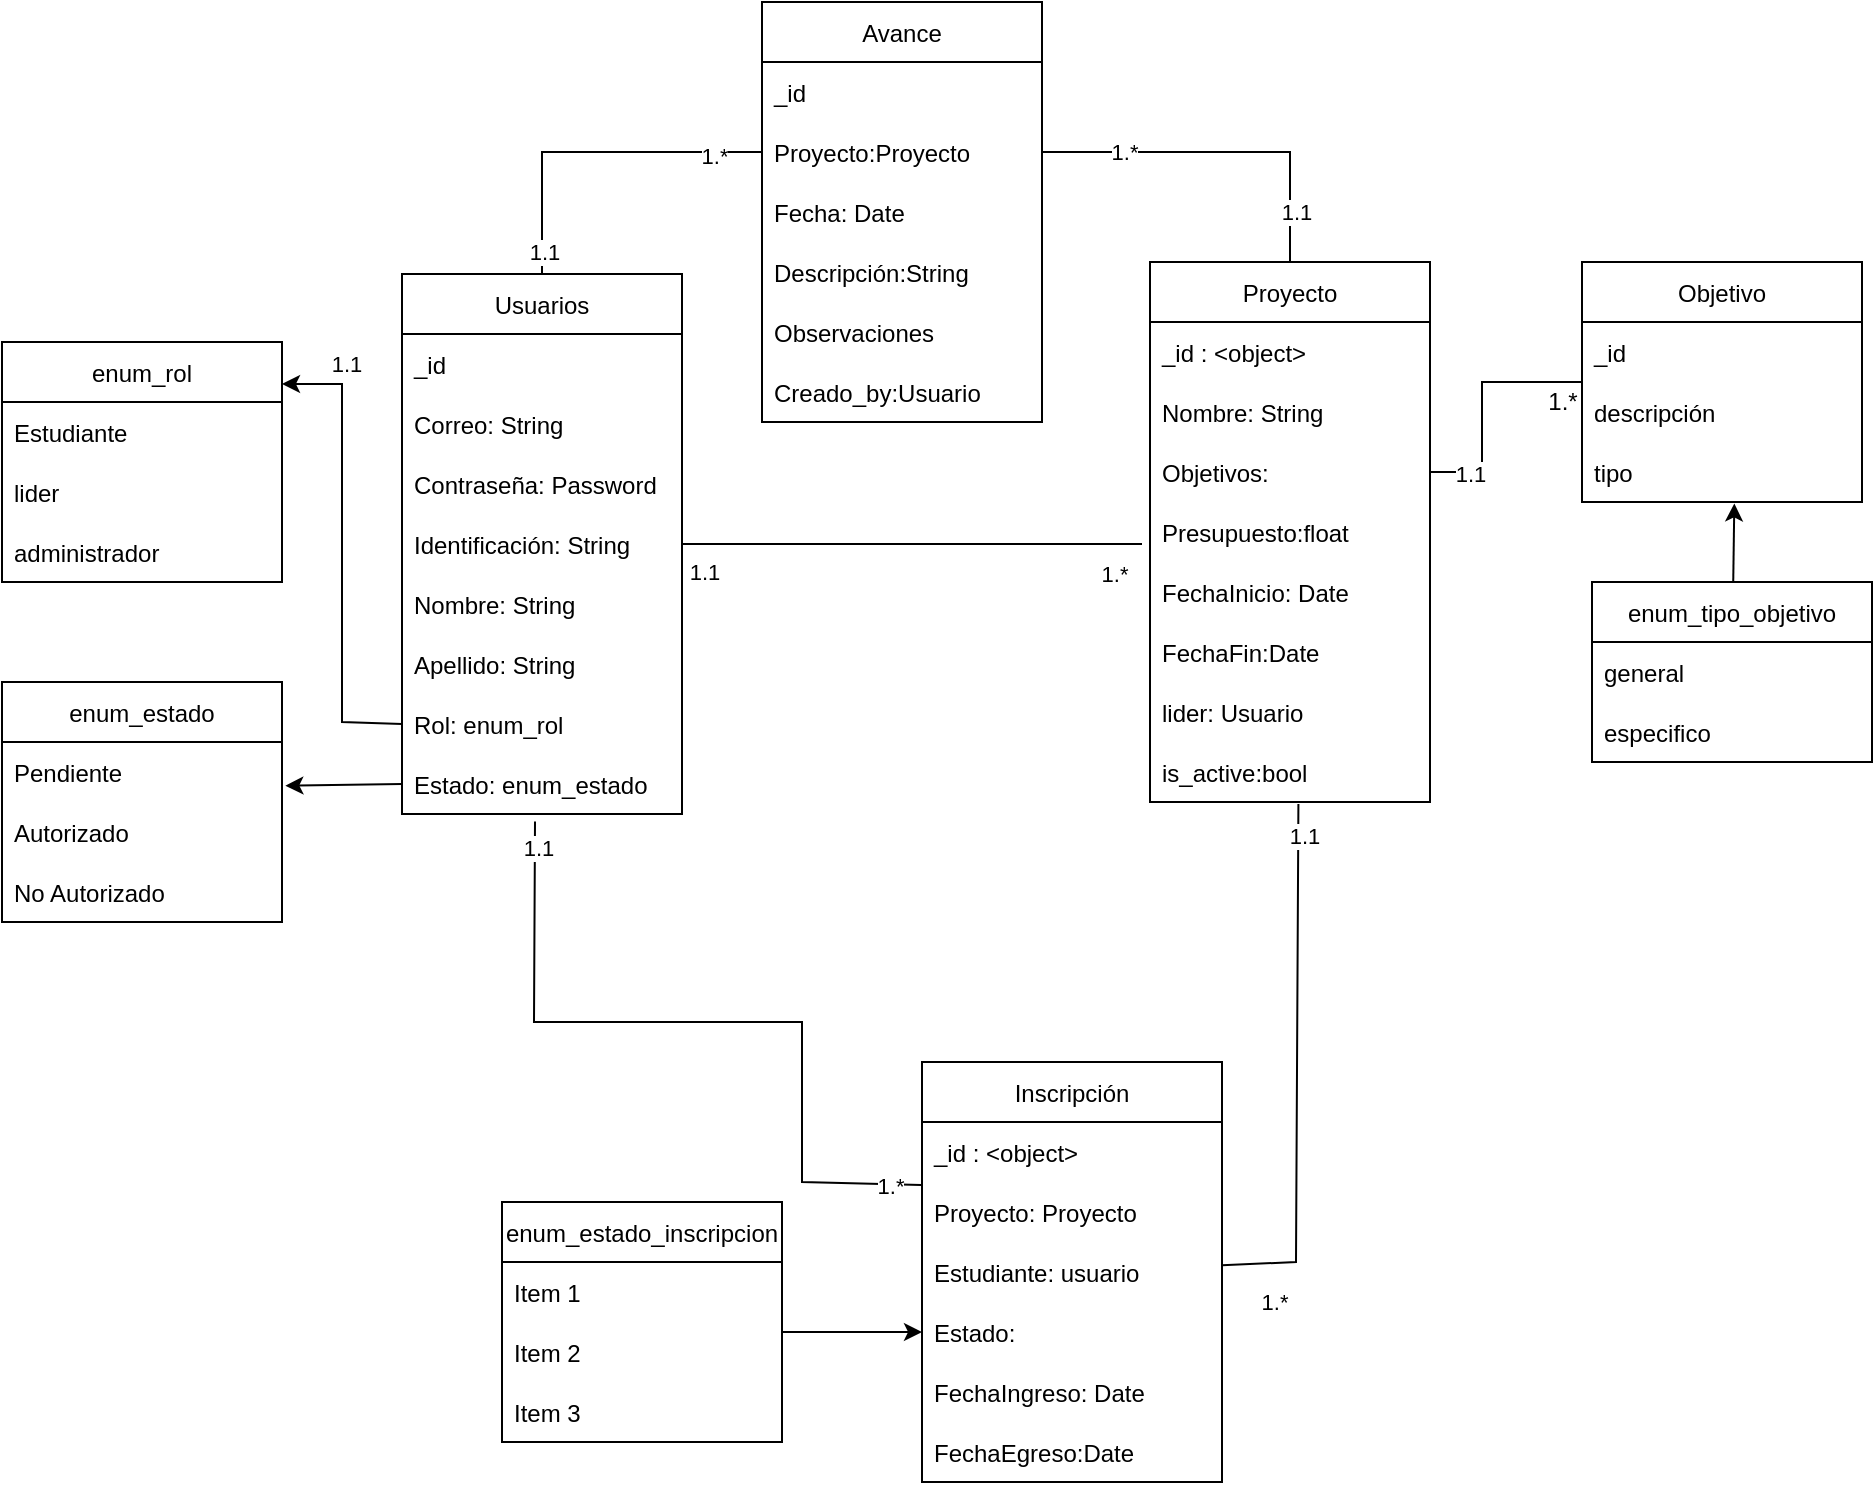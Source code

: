 <mxfile version="15.8.3" type="github">
  <diagram id="C5RBs43oDa-KdzZeNtuy" name="Page-1">
    <mxGraphModel dx="1719" dy="469" grid="1" gridSize="10" guides="1" tooltips="1" connect="1" arrows="1" fold="1" page="1" pageScale="1" pageWidth="827" pageHeight="1169" math="0" shadow="0">
      <root>
        <mxCell id="WIyWlLk6GJQsqaUBKTNV-0" />
        <mxCell id="WIyWlLk6GJQsqaUBKTNV-1" parent="WIyWlLk6GJQsqaUBKTNV-0" />
        <mxCell id="MGZ8gh7mFxIKx44CvsV1-0" value="Usuarios" style="swimlane;fontStyle=0;childLayout=stackLayout;horizontal=1;startSize=30;horizontalStack=0;resizeParent=1;resizeParentMax=0;resizeLast=0;collapsible=1;marginBottom=0;" vertex="1" parent="WIyWlLk6GJQsqaUBKTNV-1">
          <mxGeometry x="40" y="146" width="140" height="270" as="geometry">
            <mxRectangle x="40" y="146" width="80" height="30" as="alternateBounds" />
          </mxGeometry>
        </mxCell>
        <mxCell id="MGZ8gh7mFxIKx44CvsV1-1" value="_id" style="text;strokeColor=none;fillColor=none;align=left;verticalAlign=middle;spacingLeft=4;spacingRight=4;overflow=hidden;points=[[0,0.5],[1,0.5]];portConstraint=eastwest;rotatable=0;" vertex="1" parent="MGZ8gh7mFxIKx44CvsV1-0">
          <mxGeometry y="30" width="140" height="30" as="geometry" />
        </mxCell>
        <mxCell id="MGZ8gh7mFxIKx44CvsV1-2" value="Correo: String   " style="text;strokeColor=none;fillColor=none;align=left;verticalAlign=middle;spacingLeft=4;spacingRight=4;overflow=hidden;points=[[0,0.5],[1,0.5]];portConstraint=eastwest;rotatable=0;" vertex="1" parent="MGZ8gh7mFxIKx44CvsV1-0">
          <mxGeometry y="60" width="140" height="30" as="geometry" />
        </mxCell>
        <mxCell id="MGZ8gh7mFxIKx44CvsV1-11" value="Contraseña: Password" style="text;strokeColor=none;fillColor=none;align=left;verticalAlign=middle;spacingLeft=4;spacingRight=4;overflow=hidden;points=[[0,0.5],[1,0.5]];portConstraint=eastwest;rotatable=0;" vertex="1" parent="MGZ8gh7mFxIKx44CvsV1-0">
          <mxGeometry y="90" width="140" height="30" as="geometry" />
        </mxCell>
        <mxCell id="MGZ8gh7mFxIKx44CvsV1-3" value="Identificación: String" style="text;strokeColor=none;fillColor=none;align=left;verticalAlign=middle;spacingLeft=4;spacingRight=4;overflow=hidden;points=[[0,0.5],[1,0.5]];portConstraint=eastwest;rotatable=0;" vertex="1" parent="MGZ8gh7mFxIKx44CvsV1-0">
          <mxGeometry y="120" width="140" height="30" as="geometry" />
        </mxCell>
        <mxCell id="MGZ8gh7mFxIKx44CvsV1-9" value="Nombre: String" style="text;strokeColor=none;fillColor=none;align=left;verticalAlign=middle;spacingLeft=4;spacingRight=4;overflow=hidden;points=[[0,0.5],[1,0.5]];portConstraint=eastwest;rotatable=0;" vertex="1" parent="MGZ8gh7mFxIKx44CvsV1-0">
          <mxGeometry y="150" width="140" height="30" as="geometry" />
        </mxCell>
        <mxCell id="MGZ8gh7mFxIKx44CvsV1-10" value="Apellido: String" style="text;strokeColor=none;fillColor=none;align=left;verticalAlign=middle;spacingLeft=4;spacingRight=4;overflow=hidden;points=[[0,0.5],[1,0.5]];portConstraint=eastwest;rotatable=0;" vertex="1" parent="MGZ8gh7mFxIKx44CvsV1-0">
          <mxGeometry y="180" width="140" height="30" as="geometry" />
        </mxCell>
        <mxCell id="MGZ8gh7mFxIKx44CvsV1-13" value="Rol: enum_rol" style="text;strokeColor=none;fillColor=none;align=left;verticalAlign=middle;spacingLeft=4;spacingRight=4;overflow=hidden;points=[[0,0.5],[1,0.5]];portConstraint=eastwest;rotatable=0;" vertex="1" parent="MGZ8gh7mFxIKx44CvsV1-0">
          <mxGeometry y="210" width="140" height="30" as="geometry" />
        </mxCell>
        <mxCell id="MGZ8gh7mFxIKx44CvsV1-12" value="Estado: enum_estado" style="text;strokeColor=none;fillColor=none;align=left;verticalAlign=middle;spacingLeft=4;spacingRight=4;overflow=hidden;points=[[0,0.5],[1,0.5]];portConstraint=eastwest;rotatable=0;" vertex="1" parent="MGZ8gh7mFxIKx44CvsV1-0">
          <mxGeometry y="240" width="140" height="30" as="geometry" />
        </mxCell>
        <mxCell id="MGZ8gh7mFxIKx44CvsV1-14" value="enum_rol" style="swimlane;fontStyle=0;childLayout=stackLayout;horizontal=1;startSize=30;horizontalStack=0;resizeParent=1;resizeParentMax=0;resizeLast=0;collapsible=1;marginBottom=0;" vertex="1" parent="WIyWlLk6GJQsqaUBKTNV-1">
          <mxGeometry x="-160" y="180" width="140" height="120" as="geometry" />
        </mxCell>
        <mxCell id="MGZ8gh7mFxIKx44CvsV1-15" value="Estudiante " style="text;strokeColor=none;fillColor=none;align=left;verticalAlign=middle;spacingLeft=4;spacingRight=4;overflow=hidden;points=[[0,0.5],[1,0.5]];portConstraint=eastwest;rotatable=0;" vertex="1" parent="MGZ8gh7mFxIKx44CvsV1-14">
          <mxGeometry y="30" width="140" height="30" as="geometry" />
        </mxCell>
        <mxCell id="MGZ8gh7mFxIKx44CvsV1-16" value="lider" style="text;strokeColor=none;fillColor=none;align=left;verticalAlign=middle;spacingLeft=4;spacingRight=4;overflow=hidden;points=[[0,0.5],[1,0.5]];portConstraint=eastwest;rotatable=0;" vertex="1" parent="MGZ8gh7mFxIKx44CvsV1-14">
          <mxGeometry y="60" width="140" height="30" as="geometry" />
        </mxCell>
        <mxCell id="MGZ8gh7mFxIKx44CvsV1-17" value="administrador" style="text;strokeColor=none;fillColor=none;align=left;verticalAlign=middle;spacingLeft=4;spacingRight=4;overflow=hidden;points=[[0,0.5],[1,0.5]];portConstraint=eastwest;rotatable=0;" vertex="1" parent="MGZ8gh7mFxIKx44CvsV1-14">
          <mxGeometry y="90" width="140" height="30" as="geometry" />
        </mxCell>
        <mxCell id="MGZ8gh7mFxIKx44CvsV1-21" style="rounded=0;orthogonalLoop=1;jettySize=auto;html=1;exitX=0;exitY=0.5;exitDx=0;exitDy=0;" edge="1" parent="WIyWlLk6GJQsqaUBKTNV-1" source="MGZ8gh7mFxIKx44CvsV1-13">
          <mxGeometry relative="1" as="geometry">
            <mxPoint x="-20" y="201" as="targetPoint" />
            <Array as="points">
              <mxPoint x="10" y="370" />
              <mxPoint x="10" y="201" />
            </Array>
          </mxGeometry>
        </mxCell>
        <mxCell id="MGZ8gh7mFxIKx44CvsV1-22" value="1.1" style="edgeLabel;html=1;align=center;verticalAlign=middle;resizable=0;points=[];" vertex="1" connectable="0" parent="MGZ8gh7mFxIKx44CvsV1-21">
          <mxGeometry x="0.717" y="-2" relative="1" as="geometry">
            <mxPoint y="-13" as="offset" />
          </mxGeometry>
        </mxCell>
        <mxCell id="MGZ8gh7mFxIKx44CvsV1-23" value="enum_estado" style="swimlane;fontStyle=0;childLayout=stackLayout;horizontal=1;startSize=30;horizontalStack=0;resizeParent=1;resizeParentMax=0;resizeLast=0;collapsible=1;marginBottom=0;" vertex="1" parent="WIyWlLk6GJQsqaUBKTNV-1">
          <mxGeometry x="-160" y="350" width="140" height="120" as="geometry" />
        </mxCell>
        <mxCell id="MGZ8gh7mFxIKx44CvsV1-24" value="Pendiente" style="text;strokeColor=none;fillColor=none;align=left;verticalAlign=middle;spacingLeft=4;spacingRight=4;overflow=hidden;points=[[0,0.5],[1,0.5]];portConstraint=eastwest;rotatable=0;" vertex="1" parent="MGZ8gh7mFxIKx44CvsV1-23">
          <mxGeometry y="30" width="140" height="30" as="geometry" />
        </mxCell>
        <mxCell id="MGZ8gh7mFxIKx44CvsV1-25" value="Autorizado" style="text;strokeColor=none;fillColor=none;align=left;verticalAlign=middle;spacingLeft=4;spacingRight=4;overflow=hidden;points=[[0,0.5],[1,0.5]];portConstraint=eastwest;rotatable=0;" vertex="1" parent="MGZ8gh7mFxIKx44CvsV1-23">
          <mxGeometry y="60" width="140" height="30" as="geometry" />
        </mxCell>
        <mxCell id="MGZ8gh7mFxIKx44CvsV1-26" value="No Autorizado" style="text;strokeColor=none;fillColor=none;align=left;verticalAlign=middle;spacingLeft=4;spacingRight=4;overflow=hidden;points=[[0,0.5],[1,0.5]];portConstraint=eastwest;rotatable=0;" vertex="1" parent="MGZ8gh7mFxIKx44CvsV1-23">
          <mxGeometry y="90" width="140" height="30" as="geometry" />
        </mxCell>
        <mxCell id="MGZ8gh7mFxIKx44CvsV1-27" style="edgeStyle=none;rounded=0;orthogonalLoop=1;jettySize=auto;html=1;entryX=1.012;entryY=0.729;entryDx=0;entryDy=0;entryPerimeter=0;exitX=0;exitY=0.5;exitDx=0;exitDy=0;" edge="1" parent="WIyWlLk6GJQsqaUBKTNV-1" source="MGZ8gh7mFxIKx44CvsV1-12" target="MGZ8gh7mFxIKx44CvsV1-24">
          <mxGeometry relative="1" as="geometry" />
        </mxCell>
        <mxCell id="MGZ8gh7mFxIKx44CvsV1-39" style="edgeStyle=none;rounded=0;orthogonalLoop=1;jettySize=auto;html=1;entryX=1;entryY=0.5;entryDx=0;entryDy=0;endArrow=none;endFill=0;" edge="1" parent="WIyWlLk6GJQsqaUBKTNV-1" target="MGZ8gh7mFxIKx44CvsV1-3">
          <mxGeometry relative="1" as="geometry">
            <mxPoint x="410" y="281" as="sourcePoint" />
            <Array as="points" />
          </mxGeometry>
        </mxCell>
        <mxCell id="MGZ8gh7mFxIKx44CvsV1-40" value="1.1" style="edgeLabel;html=1;align=center;verticalAlign=middle;resizable=0;points=[];" vertex="1" connectable="0" parent="MGZ8gh7mFxIKx44CvsV1-39">
          <mxGeometry x="0.907" y="1" relative="1" as="geometry">
            <mxPoint y="13" as="offset" />
          </mxGeometry>
        </mxCell>
        <mxCell id="MGZ8gh7mFxIKx44CvsV1-41" value="1.*" style="edgeLabel;html=1;align=center;verticalAlign=middle;resizable=0;points=[];" vertex="1" connectable="0" parent="MGZ8gh7mFxIKx44CvsV1-39">
          <mxGeometry x="-0.914" y="1" relative="1" as="geometry">
            <mxPoint x="-4" y="14" as="offset" />
          </mxGeometry>
        </mxCell>
        <mxCell id="MGZ8gh7mFxIKx44CvsV1-28" value="Proyecto" style="swimlane;fontStyle=0;childLayout=stackLayout;horizontal=1;startSize=30;horizontalStack=0;resizeParent=1;resizeParentMax=0;resizeLast=0;collapsible=1;marginBottom=0;" vertex="1" parent="WIyWlLk6GJQsqaUBKTNV-1">
          <mxGeometry x="414" y="140" width="140" height="270" as="geometry">
            <mxRectangle x="40" y="146" width="80" height="30" as="alternateBounds" />
          </mxGeometry>
        </mxCell>
        <mxCell id="MGZ8gh7mFxIKx44CvsV1-29" value="_id : &lt;object&gt;" style="text;strokeColor=none;fillColor=none;align=left;verticalAlign=middle;spacingLeft=4;spacingRight=4;overflow=hidden;points=[[0,0.5],[1,0.5]];portConstraint=eastwest;rotatable=0;" vertex="1" parent="MGZ8gh7mFxIKx44CvsV1-28">
          <mxGeometry y="30" width="140" height="30" as="geometry" />
        </mxCell>
        <mxCell id="MGZ8gh7mFxIKx44CvsV1-30" value="Nombre: String" style="text;strokeColor=none;fillColor=none;align=left;verticalAlign=middle;spacingLeft=4;spacingRight=4;overflow=hidden;points=[[0,0.5],[1,0.5]];portConstraint=eastwest;rotatable=0;" vertex="1" parent="MGZ8gh7mFxIKx44CvsV1-28">
          <mxGeometry y="60" width="140" height="30" as="geometry" />
        </mxCell>
        <mxCell id="MGZ8gh7mFxIKx44CvsV1-31" value="Objetivos:" style="text;strokeColor=none;fillColor=none;align=left;verticalAlign=middle;spacingLeft=4;spacingRight=4;overflow=hidden;points=[[0,0.5],[1,0.5]];portConstraint=eastwest;rotatable=0;" vertex="1" parent="MGZ8gh7mFxIKx44CvsV1-28">
          <mxGeometry y="90" width="140" height="30" as="geometry" />
        </mxCell>
        <mxCell id="MGZ8gh7mFxIKx44CvsV1-32" value="Presupuesto:float" style="text;strokeColor=none;fillColor=none;align=left;verticalAlign=middle;spacingLeft=4;spacingRight=4;overflow=hidden;points=[[0,0.5],[1,0.5]];portConstraint=eastwest;rotatable=0;" vertex="1" parent="MGZ8gh7mFxIKx44CvsV1-28">
          <mxGeometry y="120" width="140" height="30" as="geometry" />
        </mxCell>
        <mxCell id="MGZ8gh7mFxIKx44CvsV1-33" value="FechaInicio: Date" style="text;strokeColor=none;fillColor=none;align=left;verticalAlign=middle;spacingLeft=4;spacingRight=4;overflow=hidden;points=[[0,0.5],[1,0.5]];portConstraint=eastwest;rotatable=0;" vertex="1" parent="MGZ8gh7mFxIKx44CvsV1-28">
          <mxGeometry y="150" width="140" height="30" as="geometry" />
        </mxCell>
        <mxCell id="MGZ8gh7mFxIKx44CvsV1-34" value="FechaFin:Date" style="text;strokeColor=none;fillColor=none;align=left;verticalAlign=middle;spacingLeft=4;spacingRight=4;overflow=hidden;points=[[0,0.5],[1,0.5]];portConstraint=eastwest;rotatable=0;" vertex="1" parent="MGZ8gh7mFxIKx44CvsV1-28">
          <mxGeometry y="180" width="140" height="30" as="geometry" />
        </mxCell>
        <mxCell id="MGZ8gh7mFxIKx44CvsV1-35" value="lider: Usuario" style="text;strokeColor=none;fillColor=none;align=left;verticalAlign=middle;spacingLeft=4;spacingRight=4;overflow=hidden;points=[[0,0.5],[1,0.5]];portConstraint=eastwest;rotatable=0;" vertex="1" parent="MGZ8gh7mFxIKx44CvsV1-28">
          <mxGeometry y="210" width="140" height="30" as="geometry" />
        </mxCell>
        <mxCell id="MGZ8gh7mFxIKx44CvsV1-36" value="is_active:bool" style="text;strokeColor=none;fillColor=none;align=left;verticalAlign=middle;spacingLeft=4;spacingRight=4;overflow=hidden;points=[[0,0.5],[1,0.5]];portConstraint=eastwest;rotatable=0;" vertex="1" parent="MGZ8gh7mFxIKx44CvsV1-28">
          <mxGeometry y="240" width="140" height="30" as="geometry" />
        </mxCell>
        <mxCell id="MGZ8gh7mFxIKx44CvsV1-42" value="Objetivo" style="swimlane;fontStyle=0;childLayout=stackLayout;horizontal=1;startSize=30;horizontalStack=0;resizeParent=1;resizeParentMax=0;resizeLast=0;collapsible=1;marginBottom=0;" vertex="1" parent="WIyWlLk6GJQsqaUBKTNV-1">
          <mxGeometry x="630" y="140" width="140" height="120" as="geometry" />
        </mxCell>
        <mxCell id="MGZ8gh7mFxIKx44CvsV1-43" value="_id" style="text;strokeColor=none;fillColor=none;align=left;verticalAlign=middle;spacingLeft=4;spacingRight=4;overflow=hidden;points=[[0,0.5],[1,0.5]];portConstraint=eastwest;rotatable=0;" vertex="1" parent="MGZ8gh7mFxIKx44CvsV1-42">
          <mxGeometry y="30" width="140" height="30" as="geometry" />
        </mxCell>
        <mxCell id="MGZ8gh7mFxIKx44CvsV1-44" value="descripción" style="text;strokeColor=none;fillColor=none;align=left;verticalAlign=middle;spacingLeft=4;spacingRight=4;overflow=hidden;points=[[0,0.5],[1,0.5]];portConstraint=eastwest;rotatable=0;" vertex="1" parent="MGZ8gh7mFxIKx44CvsV1-42">
          <mxGeometry y="60" width="140" height="30" as="geometry" />
        </mxCell>
        <mxCell id="MGZ8gh7mFxIKx44CvsV1-45" value="tipo" style="text;strokeColor=none;fillColor=none;align=left;verticalAlign=middle;spacingLeft=4;spacingRight=4;overflow=hidden;points=[[0,0.5],[1,0.5]];portConstraint=eastwest;rotatable=0;" vertex="1" parent="MGZ8gh7mFxIKx44CvsV1-42">
          <mxGeometry y="90" width="140" height="30" as="geometry" />
        </mxCell>
        <mxCell id="MGZ8gh7mFxIKx44CvsV1-47" style="edgeStyle=none;rounded=0;orthogonalLoop=1;jettySize=auto;html=1;exitX=1;exitY=0.5;exitDx=0;exitDy=0;endArrow=none;endFill=0;" edge="1" parent="WIyWlLk6GJQsqaUBKTNV-1" source="MGZ8gh7mFxIKx44CvsV1-31" target="MGZ8gh7mFxIKx44CvsV1-42">
          <mxGeometry relative="1" as="geometry">
            <Array as="points">
              <mxPoint x="580" y="245" />
              <mxPoint x="580" y="200" />
            </Array>
          </mxGeometry>
        </mxCell>
        <mxCell id="MGZ8gh7mFxIKx44CvsV1-49" value="1.1" style="edgeLabel;html=1;align=center;verticalAlign=middle;resizable=0;points=[];" vertex="1" connectable="0" parent="MGZ8gh7mFxIKx44CvsV1-47">
          <mxGeometry x="-0.681" y="-1" relative="1" as="geometry">
            <mxPoint as="offset" />
          </mxGeometry>
        </mxCell>
        <mxCell id="MGZ8gh7mFxIKx44CvsV1-48" value="1.*" style="text;html=1;align=center;verticalAlign=middle;resizable=0;points=[];autosize=1;strokeColor=none;fillColor=none;" vertex="1" parent="WIyWlLk6GJQsqaUBKTNV-1">
          <mxGeometry x="605" y="200" width="30" height="20" as="geometry" />
        </mxCell>
        <mxCell id="MGZ8gh7mFxIKx44CvsV1-54" style="edgeStyle=none;rounded=0;orthogonalLoop=1;jettySize=auto;html=1;entryX=0.544;entryY=1.024;entryDx=0;entryDy=0;entryPerimeter=0;endArrow=classic;endFill=1;" edge="1" parent="WIyWlLk6GJQsqaUBKTNV-1" source="MGZ8gh7mFxIKx44CvsV1-50" target="MGZ8gh7mFxIKx44CvsV1-45">
          <mxGeometry relative="1" as="geometry" />
        </mxCell>
        <mxCell id="MGZ8gh7mFxIKx44CvsV1-50" value="enum_tipo_objetivo" style="swimlane;fontStyle=0;childLayout=stackLayout;horizontal=1;startSize=30;horizontalStack=0;resizeParent=1;resizeParentMax=0;resizeLast=0;collapsible=1;marginBottom=0;" vertex="1" parent="WIyWlLk6GJQsqaUBKTNV-1">
          <mxGeometry x="635" y="300" width="140" height="90" as="geometry" />
        </mxCell>
        <mxCell id="MGZ8gh7mFxIKx44CvsV1-51" value="general" style="text;strokeColor=none;fillColor=none;align=left;verticalAlign=middle;spacingLeft=4;spacingRight=4;overflow=hidden;points=[[0,0.5],[1,0.5]];portConstraint=eastwest;rotatable=0;" vertex="1" parent="MGZ8gh7mFxIKx44CvsV1-50">
          <mxGeometry y="30" width="140" height="30" as="geometry" />
        </mxCell>
        <mxCell id="MGZ8gh7mFxIKx44CvsV1-52" value="especifico" style="text;strokeColor=none;fillColor=none;align=left;verticalAlign=middle;spacingLeft=4;spacingRight=4;overflow=hidden;points=[[0,0.5],[1,0.5]];portConstraint=eastwest;rotatable=0;" vertex="1" parent="MGZ8gh7mFxIKx44CvsV1-50">
          <mxGeometry y="60" width="140" height="30" as="geometry" />
        </mxCell>
        <mxCell id="MGZ8gh7mFxIKx44CvsV1-66" value="1.*" style="edgeStyle=none;rounded=0;orthogonalLoop=1;jettySize=auto;html=1;endArrow=none;endFill=0;entryX=0.53;entryY=1.033;entryDx=0;entryDy=0;entryPerimeter=0;" edge="1" parent="WIyWlLk6GJQsqaUBKTNV-1" source="MGZ8gh7mFxIKx44CvsV1-55" target="MGZ8gh7mFxIKx44CvsV1-36">
          <mxGeometry x="-0.812" y="-19" relative="1" as="geometry">
            <mxPoint x="487" y="420" as="targetPoint" />
            <Array as="points">
              <mxPoint x="487" y="640" />
            </Array>
            <mxPoint as="offset" />
          </mxGeometry>
        </mxCell>
        <mxCell id="MGZ8gh7mFxIKx44CvsV1-67" value="1.1" style="edgeLabel;html=1;align=center;verticalAlign=middle;resizable=0;points=[];" vertex="1" connectable="0" parent="MGZ8gh7mFxIKx44CvsV1-66">
          <mxGeometry x="0.881" y="-3" relative="1" as="geometry">
            <mxPoint as="offset" />
          </mxGeometry>
        </mxCell>
        <mxCell id="MGZ8gh7mFxIKx44CvsV1-68" style="edgeStyle=none;rounded=0;orthogonalLoop=1;jettySize=auto;html=1;entryX=0.475;entryY=1.123;entryDx=0;entryDy=0;entryPerimeter=0;endArrow=none;endFill=0;exitX=-0.003;exitY=0.048;exitDx=0;exitDy=0;exitPerimeter=0;" edge="1" parent="WIyWlLk6GJQsqaUBKTNV-1" source="MGZ8gh7mFxIKx44CvsV1-57" target="MGZ8gh7mFxIKx44CvsV1-12">
          <mxGeometry relative="1" as="geometry">
            <Array as="points">
              <mxPoint x="240" y="600" />
              <mxPoint x="240" y="520" />
              <mxPoint x="106" y="520" />
            </Array>
          </mxGeometry>
        </mxCell>
        <mxCell id="MGZ8gh7mFxIKx44CvsV1-69" value="1.1" style="edgeLabel;html=1;align=center;verticalAlign=middle;resizable=0;points=[];" vertex="1" connectable="0" parent="MGZ8gh7mFxIKx44CvsV1-68">
          <mxGeometry x="0.93" y="-1" relative="1" as="geometry">
            <mxPoint as="offset" />
          </mxGeometry>
        </mxCell>
        <mxCell id="MGZ8gh7mFxIKx44CvsV1-70" value="1.*" style="edgeLabel;html=1;align=center;verticalAlign=middle;resizable=0;points=[];" vertex="1" connectable="0" parent="MGZ8gh7mFxIKx44CvsV1-68">
          <mxGeometry x="-0.916" y="1" relative="1" as="geometry">
            <mxPoint as="offset" />
          </mxGeometry>
        </mxCell>
        <mxCell id="MGZ8gh7mFxIKx44CvsV1-55" value="Inscripción" style="swimlane;fontStyle=0;childLayout=stackLayout;horizontal=1;startSize=30;horizontalStack=0;resizeParent=1;resizeParentMax=0;resizeLast=0;collapsible=1;marginBottom=0;" vertex="1" parent="WIyWlLk6GJQsqaUBKTNV-1">
          <mxGeometry x="300" y="540" width="150" height="210" as="geometry">
            <mxRectangle x="40" y="146" width="80" height="30" as="alternateBounds" />
          </mxGeometry>
        </mxCell>
        <mxCell id="MGZ8gh7mFxIKx44CvsV1-56" value="_id : &lt;object&gt;" style="text;strokeColor=none;fillColor=none;align=left;verticalAlign=middle;spacingLeft=4;spacingRight=4;overflow=hidden;points=[[0,0.5],[1,0.5]];portConstraint=eastwest;rotatable=0;" vertex="1" parent="MGZ8gh7mFxIKx44CvsV1-55">
          <mxGeometry y="30" width="150" height="30" as="geometry" />
        </mxCell>
        <mxCell id="MGZ8gh7mFxIKx44CvsV1-57" value="Proyecto: Proyecto" style="text;strokeColor=none;fillColor=none;align=left;verticalAlign=middle;spacingLeft=4;spacingRight=4;overflow=hidden;points=[[0,0.5],[1,0.5]];portConstraint=eastwest;rotatable=0;" vertex="1" parent="MGZ8gh7mFxIKx44CvsV1-55">
          <mxGeometry y="60" width="150" height="30" as="geometry" />
        </mxCell>
        <mxCell id="MGZ8gh7mFxIKx44CvsV1-58" value="Estudiante: usuario" style="text;strokeColor=none;fillColor=none;align=left;verticalAlign=middle;spacingLeft=4;spacingRight=4;overflow=hidden;points=[[0,0.5],[1,0.5]];portConstraint=eastwest;rotatable=0;" vertex="1" parent="MGZ8gh7mFxIKx44CvsV1-55">
          <mxGeometry y="90" width="150" height="30" as="geometry" />
        </mxCell>
        <mxCell id="MGZ8gh7mFxIKx44CvsV1-59" value="Estado:" style="text;strokeColor=none;fillColor=none;align=left;verticalAlign=middle;spacingLeft=4;spacingRight=4;overflow=hidden;points=[[0,0.5],[1,0.5]];portConstraint=eastwest;rotatable=0;" vertex="1" parent="MGZ8gh7mFxIKx44CvsV1-55">
          <mxGeometry y="120" width="150" height="30" as="geometry" />
        </mxCell>
        <mxCell id="MGZ8gh7mFxIKx44CvsV1-60" value="FechaIngreso: Date" style="text;strokeColor=none;fillColor=none;align=left;verticalAlign=middle;spacingLeft=4;spacingRight=4;overflow=hidden;points=[[0,0.5],[1,0.5]];portConstraint=eastwest;rotatable=0;" vertex="1" parent="MGZ8gh7mFxIKx44CvsV1-55">
          <mxGeometry y="150" width="150" height="30" as="geometry" />
        </mxCell>
        <mxCell id="MGZ8gh7mFxIKx44CvsV1-61" value="FechaEgreso:Date" style="text;strokeColor=none;fillColor=none;align=left;verticalAlign=middle;spacingLeft=4;spacingRight=4;overflow=hidden;points=[[0,0.5],[1,0.5]];portConstraint=eastwest;rotatable=0;" vertex="1" parent="MGZ8gh7mFxIKx44CvsV1-55">
          <mxGeometry y="180" width="150" height="30" as="geometry" />
        </mxCell>
        <mxCell id="MGZ8gh7mFxIKx44CvsV1-71" value="enum_estado_inscripcion" style="swimlane;fontStyle=0;childLayout=stackLayout;horizontal=1;startSize=30;horizontalStack=0;resizeParent=1;resizeParentMax=0;resizeLast=0;collapsible=1;marginBottom=0;" vertex="1" parent="WIyWlLk6GJQsqaUBKTNV-1">
          <mxGeometry x="90" y="610" width="140" height="120" as="geometry" />
        </mxCell>
        <mxCell id="MGZ8gh7mFxIKx44CvsV1-72" value="Item 1" style="text;strokeColor=none;fillColor=none;align=left;verticalAlign=middle;spacingLeft=4;spacingRight=4;overflow=hidden;points=[[0,0.5],[1,0.5]];portConstraint=eastwest;rotatable=0;" vertex="1" parent="MGZ8gh7mFxIKx44CvsV1-71">
          <mxGeometry y="30" width="140" height="30" as="geometry" />
        </mxCell>
        <mxCell id="MGZ8gh7mFxIKx44CvsV1-73" value="Item 2" style="text;strokeColor=none;fillColor=none;align=left;verticalAlign=middle;spacingLeft=4;spacingRight=4;overflow=hidden;points=[[0,0.5],[1,0.5]];portConstraint=eastwest;rotatable=0;" vertex="1" parent="MGZ8gh7mFxIKx44CvsV1-71">
          <mxGeometry y="60" width="140" height="30" as="geometry" />
        </mxCell>
        <mxCell id="MGZ8gh7mFxIKx44CvsV1-74" value="Item 3" style="text;strokeColor=none;fillColor=none;align=left;verticalAlign=middle;spacingLeft=4;spacingRight=4;overflow=hidden;points=[[0,0.5],[1,0.5]];portConstraint=eastwest;rotatable=0;" vertex="1" parent="MGZ8gh7mFxIKx44CvsV1-71">
          <mxGeometry y="90" width="140" height="30" as="geometry" />
        </mxCell>
        <mxCell id="MGZ8gh7mFxIKx44CvsV1-76" style="edgeStyle=none;rounded=0;orthogonalLoop=1;jettySize=auto;html=1;exitX=1;exitY=0.5;exitDx=0;exitDy=0;entryX=0;entryY=0.5;entryDx=0;entryDy=0;endArrow=classic;endFill=1;" edge="1" parent="WIyWlLk6GJQsqaUBKTNV-1" source="MGZ8gh7mFxIKx44CvsV1-73" target="MGZ8gh7mFxIKx44CvsV1-59">
          <mxGeometry relative="1" as="geometry">
            <Array as="points">
              <mxPoint x="230" y="675" />
              <mxPoint x="250" y="675" />
            </Array>
          </mxGeometry>
        </mxCell>
        <mxCell id="MGZ8gh7mFxIKx44CvsV1-77" value="Avance" style="swimlane;fontStyle=0;childLayout=stackLayout;horizontal=1;startSize=30;horizontalStack=0;resizeParent=1;resizeParentMax=0;resizeLast=0;collapsible=1;marginBottom=0;" vertex="1" parent="WIyWlLk6GJQsqaUBKTNV-1">
          <mxGeometry x="220" y="10" width="140" height="210" as="geometry" />
        </mxCell>
        <mxCell id="MGZ8gh7mFxIKx44CvsV1-78" value="_id" style="text;strokeColor=none;fillColor=none;align=left;verticalAlign=middle;spacingLeft=4;spacingRight=4;overflow=hidden;points=[[0,0.5],[1,0.5]];portConstraint=eastwest;rotatable=0;" vertex="1" parent="MGZ8gh7mFxIKx44CvsV1-77">
          <mxGeometry y="30" width="140" height="30" as="geometry" />
        </mxCell>
        <mxCell id="MGZ8gh7mFxIKx44CvsV1-79" value="Proyecto:Proyecto" style="text;strokeColor=none;fillColor=none;align=left;verticalAlign=middle;spacingLeft=4;spacingRight=4;overflow=hidden;points=[[0,0.5],[1,0.5]];portConstraint=eastwest;rotatable=0;" vertex="1" parent="MGZ8gh7mFxIKx44CvsV1-77">
          <mxGeometry y="60" width="140" height="30" as="geometry" />
        </mxCell>
        <mxCell id="MGZ8gh7mFxIKx44CvsV1-80" value="Fecha: Date" style="text;strokeColor=none;fillColor=none;align=left;verticalAlign=middle;spacingLeft=4;spacingRight=4;overflow=hidden;points=[[0,0.5],[1,0.5]];portConstraint=eastwest;rotatable=0;" vertex="1" parent="MGZ8gh7mFxIKx44CvsV1-77">
          <mxGeometry y="90" width="140" height="30" as="geometry" />
        </mxCell>
        <mxCell id="MGZ8gh7mFxIKx44CvsV1-82" value="Descripción:String" style="text;strokeColor=none;fillColor=none;align=left;verticalAlign=middle;spacingLeft=4;spacingRight=4;overflow=hidden;points=[[0,0.5],[1,0.5]];portConstraint=eastwest;rotatable=0;" vertex="1" parent="MGZ8gh7mFxIKx44CvsV1-77">
          <mxGeometry y="120" width="140" height="30" as="geometry" />
        </mxCell>
        <mxCell id="MGZ8gh7mFxIKx44CvsV1-81" value="Observaciones" style="text;strokeColor=none;fillColor=none;align=left;verticalAlign=middle;spacingLeft=4;spacingRight=4;overflow=hidden;points=[[0,0.5],[1,0.5]];portConstraint=eastwest;rotatable=0;" vertex="1" parent="MGZ8gh7mFxIKx44CvsV1-77">
          <mxGeometry y="150" width="140" height="30" as="geometry" />
        </mxCell>
        <mxCell id="MGZ8gh7mFxIKx44CvsV1-83" value="Creado_by:Usuario" style="text;strokeColor=none;fillColor=none;align=left;verticalAlign=middle;spacingLeft=4;spacingRight=4;overflow=hidden;points=[[0,0.5],[1,0.5]];portConstraint=eastwest;rotatable=0;" vertex="1" parent="MGZ8gh7mFxIKx44CvsV1-77">
          <mxGeometry y="180" width="140" height="30" as="geometry" />
        </mxCell>
        <mxCell id="MGZ8gh7mFxIKx44CvsV1-87" style="edgeStyle=none;rounded=0;orthogonalLoop=1;jettySize=auto;html=1;entryX=0.5;entryY=0;entryDx=0;entryDy=0;endArrow=none;endFill=0;exitX=0;exitY=0.5;exitDx=0;exitDy=0;" edge="1" parent="WIyWlLk6GJQsqaUBKTNV-1" source="MGZ8gh7mFxIKx44CvsV1-79" target="MGZ8gh7mFxIKx44CvsV1-0">
          <mxGeometry relative="1" as="geometry">
            <Array as="points">
              <mxPoint x="110" y="85" />
            </Array>
          </mxGeometry>
        </mxCell>
        <mxCell id="MGZ8gh7mFxIKx44CvsV1-88" value="1.*" style="edgeLabel;html=1;align=center;verticalAlign=middle;resizable=0;points=[];" vertex="1" connectable="0" parent="MGZ8gh7mFxIKx44CvsV1-87">
          <mxGeometry x="-0.721" y="2" relative="1" as="geometry">
            <mxPoint as="offset" />
          </mxGeometry>
        </mxCell>
        <mxCell id="MGZ8gh7mFxIKx44CvsV1-89" value="1.1" style="edgeLabel;html=1;align=center;verticalAlign=middle;resizable=0;points=[];" vertex="1" connectable="0" parent="MGZ8gh7mFxIKx44CvsV1-87">
          <mxGeometry x="0.863" y="1" relative="1" as="geometry">
            <mxPoint as="offset" />
          </mxGeometry>
        </mxCell>
        <mxCell id="MGZ8gh7mFxIKx44CvsV1-90" style="edgeStyle=none;rounded=0;orthogonalLoop=1;jettySize=auto;html=1;entryX=0.5;entryY=0;entryDx=0;entryDy=0;endArrow=none;endFill=0;exitX=1;exitY=0.5;exitDx=0;exitDy=0;" edge="1" parent="WIyWlLk6GJQsqaUBKTNV-1" source="MGZ8gh7mFxIKx44CvsV1-79" target="MGZ8gh7mFxIKx44CvsV1-28">
          <mxGeometry relative="1" as="geometry">
            <Array as="points">
              <mxPoint x="484" y="85" />
            </Array>
          </mxGeometry>
        </mxCell>
        <mxCell id="MGZ8gh7mFxIKx44CvsV1-91" value="1.*" style="edgeLabel;html=1;align=center;verticalAlign=middle;resizable=0;points=[];" vertex="1" connectable="0" parent="MGZ8gh7mFxIKx44CvsV1-90">
          <mxGeometry x="-0.54" relative="1" as="geometry">
            <mxPoint as="offset" />
          </mxGeometry>
        </mxCell>
        <mxCell id="MGZ8gh7mFxIKx44CvsV1-92" value="1.1" style="edgeLabel;html=1;align=center;verticalAlign=middle;resizable=0;points=[];" vertex="1" connectable="0" parent="MGZ8gh7mFxIKx44CvsV1-90">
          <mxGeometry x="0.715" y="3" relative="1" as="geometry">
            <mxPoint as="offset" />
          </mxGeometry>
        </mxCell>
      </root>
    </mxGraphModel>
  </diagram>
</mxfile>
